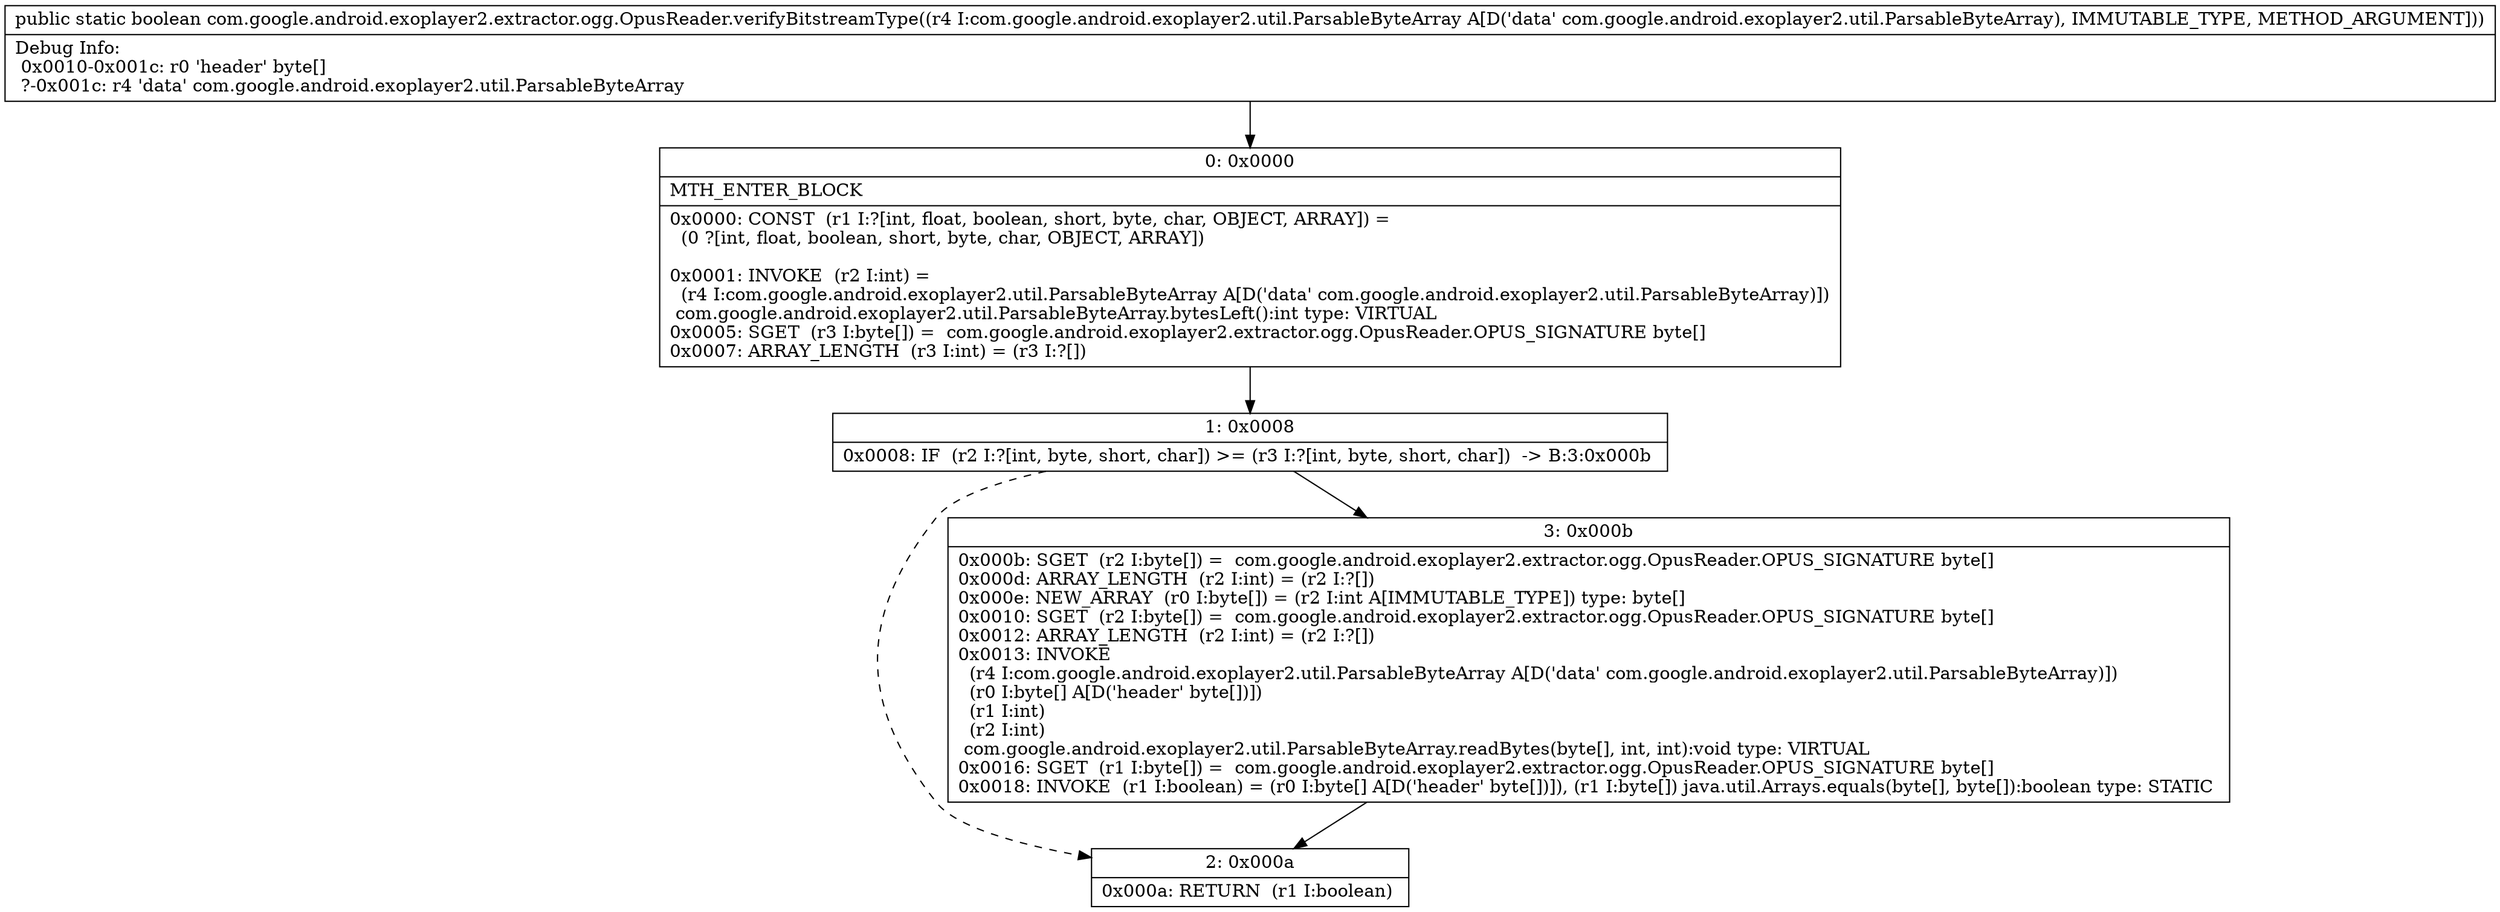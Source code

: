 digraph "CFG forcom.google.android.exoplayer2.extractor.ogg.OpusReader.verifyBitstreamType(Lcom\/google\/android\/exoplayer2\/util\/ParsableByteArray;)Z" {
Node_0 [shape=record,label="{0\:\ 0x0000|MTH_ENTER_BLOCK\l|0x0000: CONST  (r1 I:?[int, float, boolean, short, byte, char, OBJECT, ARRAY]) = \l  (0 ?[int, float, boolean, short, byte, char, OBJECT, ARRAY])\l \l0x0001: INVOKE  (r2 I:int) = \l  (r4 I:com.google.android.exoplayer2.util.ParsableByteArray A[D('data' com.google.android.exoplayer2.util.ParsableByteArray)])\l com.google.android.exoplayer2.util.ParsableByteArray.bytesLeft():int type: VIRTUAL \l0x0005: SGET  (r3 I:byte[]) =  com.google.android.exoplayer2.extractor.ogg.OpusReader.OPUS_SIGNATURE byte[] \l0x0007: ARRAY_LENGTH  (r3 I:int) = (r3 I:?[]) \l}"];
Node_1 [shape=record,label="{1\:\ 0x0008|0x0008: IF  (r2 I:?[int, byte, short, char]) \>= (r3 I:?[int, byte, short, char])  \-\> B:3:0x000b \l}"];
Node_2 [shape=record,label="{2\:\ 0x000a|0x000a: RETURN  (r1 I:boolean) \l}"];
Node_3 [shape=record,label="{3\:\ 0x000b|0x000b: SGET  (r2 I:byte[]) =  com.google.android.exoplayer2.extractor.ogg.OpusReader.OPUS_SIGNATURE byte[] \l0x000d: ARRAY_LENGTH  (r2 I:int) = (r2 I:?[]) \l0x000e: NEW_ARRAY  (r0 I:byte[]) = (r2 I:int A[IMMUTABLE_TYPE]) type: byte[] \l0x0010: SGET  (r2 I:byte[]) =  com.google.android.exoplayer2.extractor.ogg.OpusReader.OPUS_SIGNATURE byte[] \l0x0012: ARRAY_LENGTH  (r2 I:int) = (r2 I:?[]) \l0x0013: INVOKE  \l  (r4 I:com.google.android.exoplayer2.util.ParsableByteArray A[D('data' com.google.android.exoplayer2.util.ParsableByteArray)])\l  (r0 I:byte[] A[D('header' byte[])])\l  (r1 I:int)\l  (r2 I:int)\l com.google.android.exoplayer2.util.ParsableByteArray.readBytes(byte[], int, int):void type: VIRTUAL \l0x0016: SGET  (r1 I:byte[]) =  com.google.android.exoplayer2.extractor.ogg.OpusReader.OPUS_SIGNATURE byte[] \l0x0018: INVOKE  (r1 I:boolean) = (r0 I:byte[] A[D('header' byte[])]), (r1 I:byte[]) java.util.Arrays.equals(byte[], byte[]):boolean type: STATIC \l}"];
MethodNode[shape=record,label="{public static boolean com.google.android.exoplayer2.extractor.ogg.OpusReader.verifyBitstreamType((r4 I:com.google.android.exoplayer2.util.ParsableByteArray A[D('data' com.google.android.exoplayer2.util.ParsableByteArray), IMMUTABLE_TYPE, METHOD_ARGUMENT]))  | Debug Info:\l  0x0010\-0x001c: r0 'header' byte[]\l  ?\-0x001c: r4 'data' com.google.android.exoplayer2.util.ParsableByteArray\l}"];
MethodNode -> Node_0;
Node_0 -> Node_1;
Node_1 -> Node_2[style=dashed];
Node_1 -> Node_3;
Node_3 -> Node_2;
}


